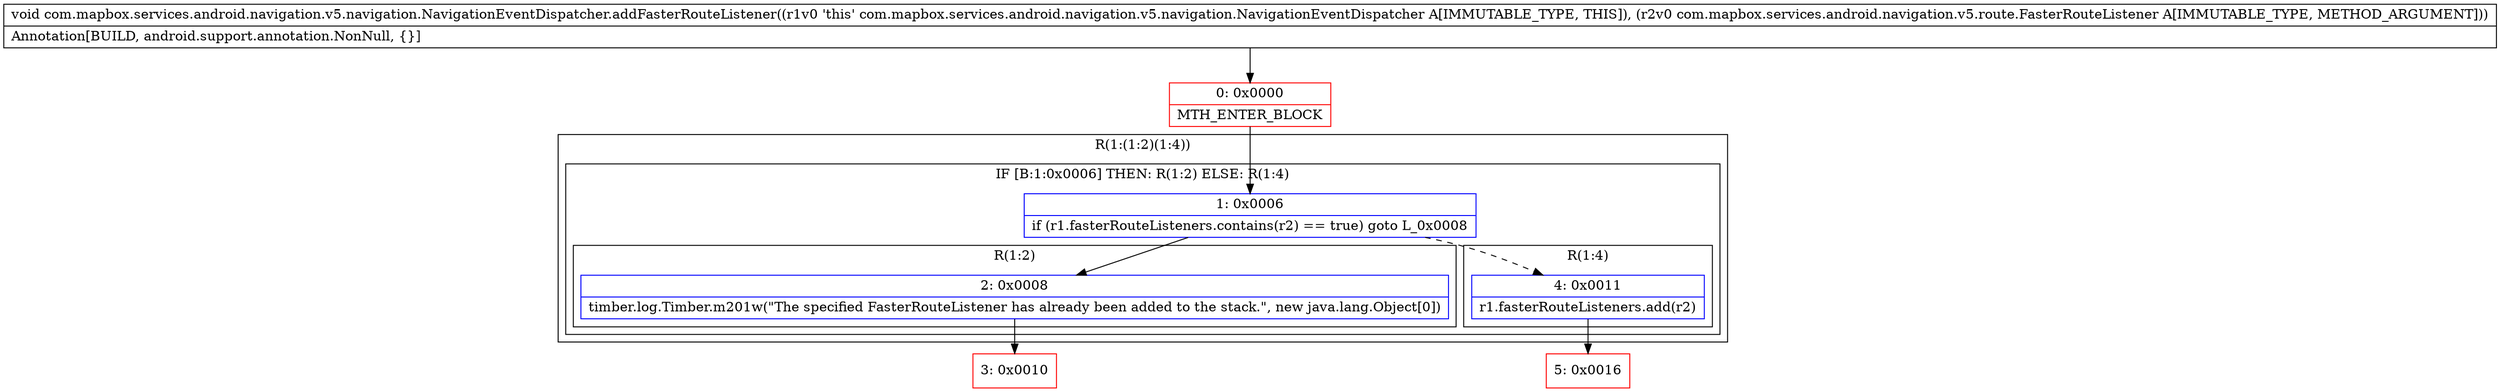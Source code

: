 digraph "CFG forcom.mapbox.services.android.navigation.v5.navigation.NavigationEventDispatcher.addFasterRouteListener(Lcom\/mapbox\/services\/android\/navigation\/v5\/route\/FasterRouteListener;)V" {
subgraph cluster_Region_1635709791 {
label = "R(1:(1:2)(1:4))";
node [shape=record,color=blue];
subgraph cluster_IfRegion_972339587 {
label = "IF [B:1:0x0006] THEN: R(1:2) ELSE: R(1:4)";
node [shape=record,color=blue];
Node_1 [shape=record,label="{1\:\ 0x0006|if (r1.fasterRouteListeners.contains(r2) == true) goto L_0x0008\l}"];
subgraph cluster_Region_1705925010 {
label = "R(1:2)";
node [shape=record,color=blue];
Node_2 [shape=record,label="{2\:\ 0x0008|timber.log.Timber.m201w(\"The specified FasterRouteListener has already been added to the stack.\", new java.lang.Object[0])\l}"];
}
subgraph cluster_Region_1511705968 {
label = "R(1:4)";
node [shape=record,color=blue];
Node_4 [shape=record,label="{4\:\ 0x0011|r1.fasterRouteListeners.add(r2)\l}"];
}
}
}
Node_0 [shape=record,color=red,label="{0\:\ 0x0000|MTH_ENTER_BLOCK\l}"];
Node_3 [shape=record,color=red,label="{3\:\ 0x0010}"];
Node_5 [shape=record,color=red,label="{5\:\ 0x0016}"];
MethodNode[shape=record,label="{void com.mapbox.services.android.navigation.v5.navigation.NavigationEventDispatcher.addFasterRouteListener((r1v0 'this' com.mapbox.services.android.navigation.v5.navigation.NavigationEventDispatcher A[IMMUTABLE_TYPE, THIS]), (r2v0 com.mapbox.services.android.navigation.v5.route.FasterRouteListener A[IMMUTABLE_TYPE, METHOD_ARGUMENT]))  | Annotation[BUILD, android.support.annotation.NonNull, \{\}]\l}"];
MethodNode -> Node_0;
Node_1 -> Node_2;
Node_1 -> Node_4[style=dashed];
Node_2 -> Node_3;
Node_4 -> Node_5;
Node_0 -> Node_1;
}

